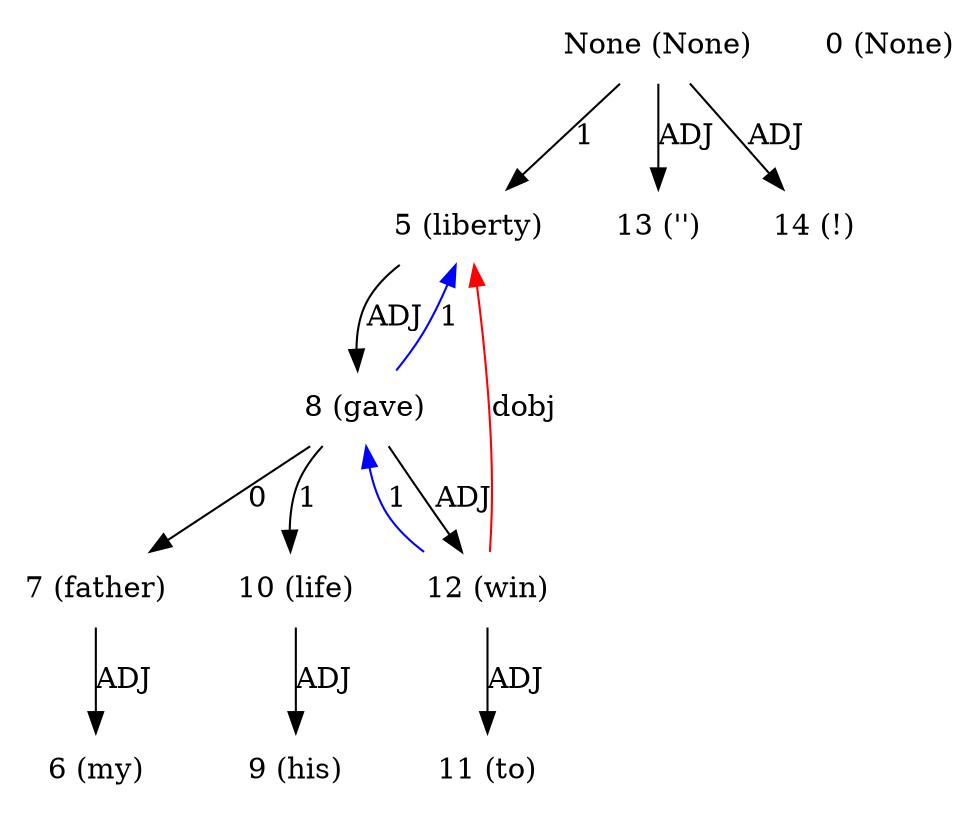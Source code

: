 digraph G{
edge [dir=forward]
node [shape=plaintext]

None [label="None (None)"]
None -> 5 [label="1"]
None -> 13 [label="ADJ"]
None -> 14 [label="ADJ"]
0 [label="0 (None)"]
5 [label="5 (liberty)"]
5 -> 8 [label="ADJ"]
12 -> 5 [label="dobj", color="red"]
6 [label="6 (my)"]
7 [label="7 (father)"]
7 -> 6 [label="ADJ"]
8 [label="8 (gave)"]
8 -> 10 [label="1"]
8 -> 5 [label="1", color="blue"]
8 -> 7 [label="0"]
8 -> 12 [label="ADJ"]
9 [label="9 (his)"]
10 [label="10 (life)"]
10 -> 9 [label="ADJ"]
11 [label="11 (to)"]
12 [label="12 (win)"]
12 -> 8 [label="1", color="blue"]
12 -> 11 [label="ADJ"]
13 [label="13 ('')"]
14 [label="14 (!)"]
}
